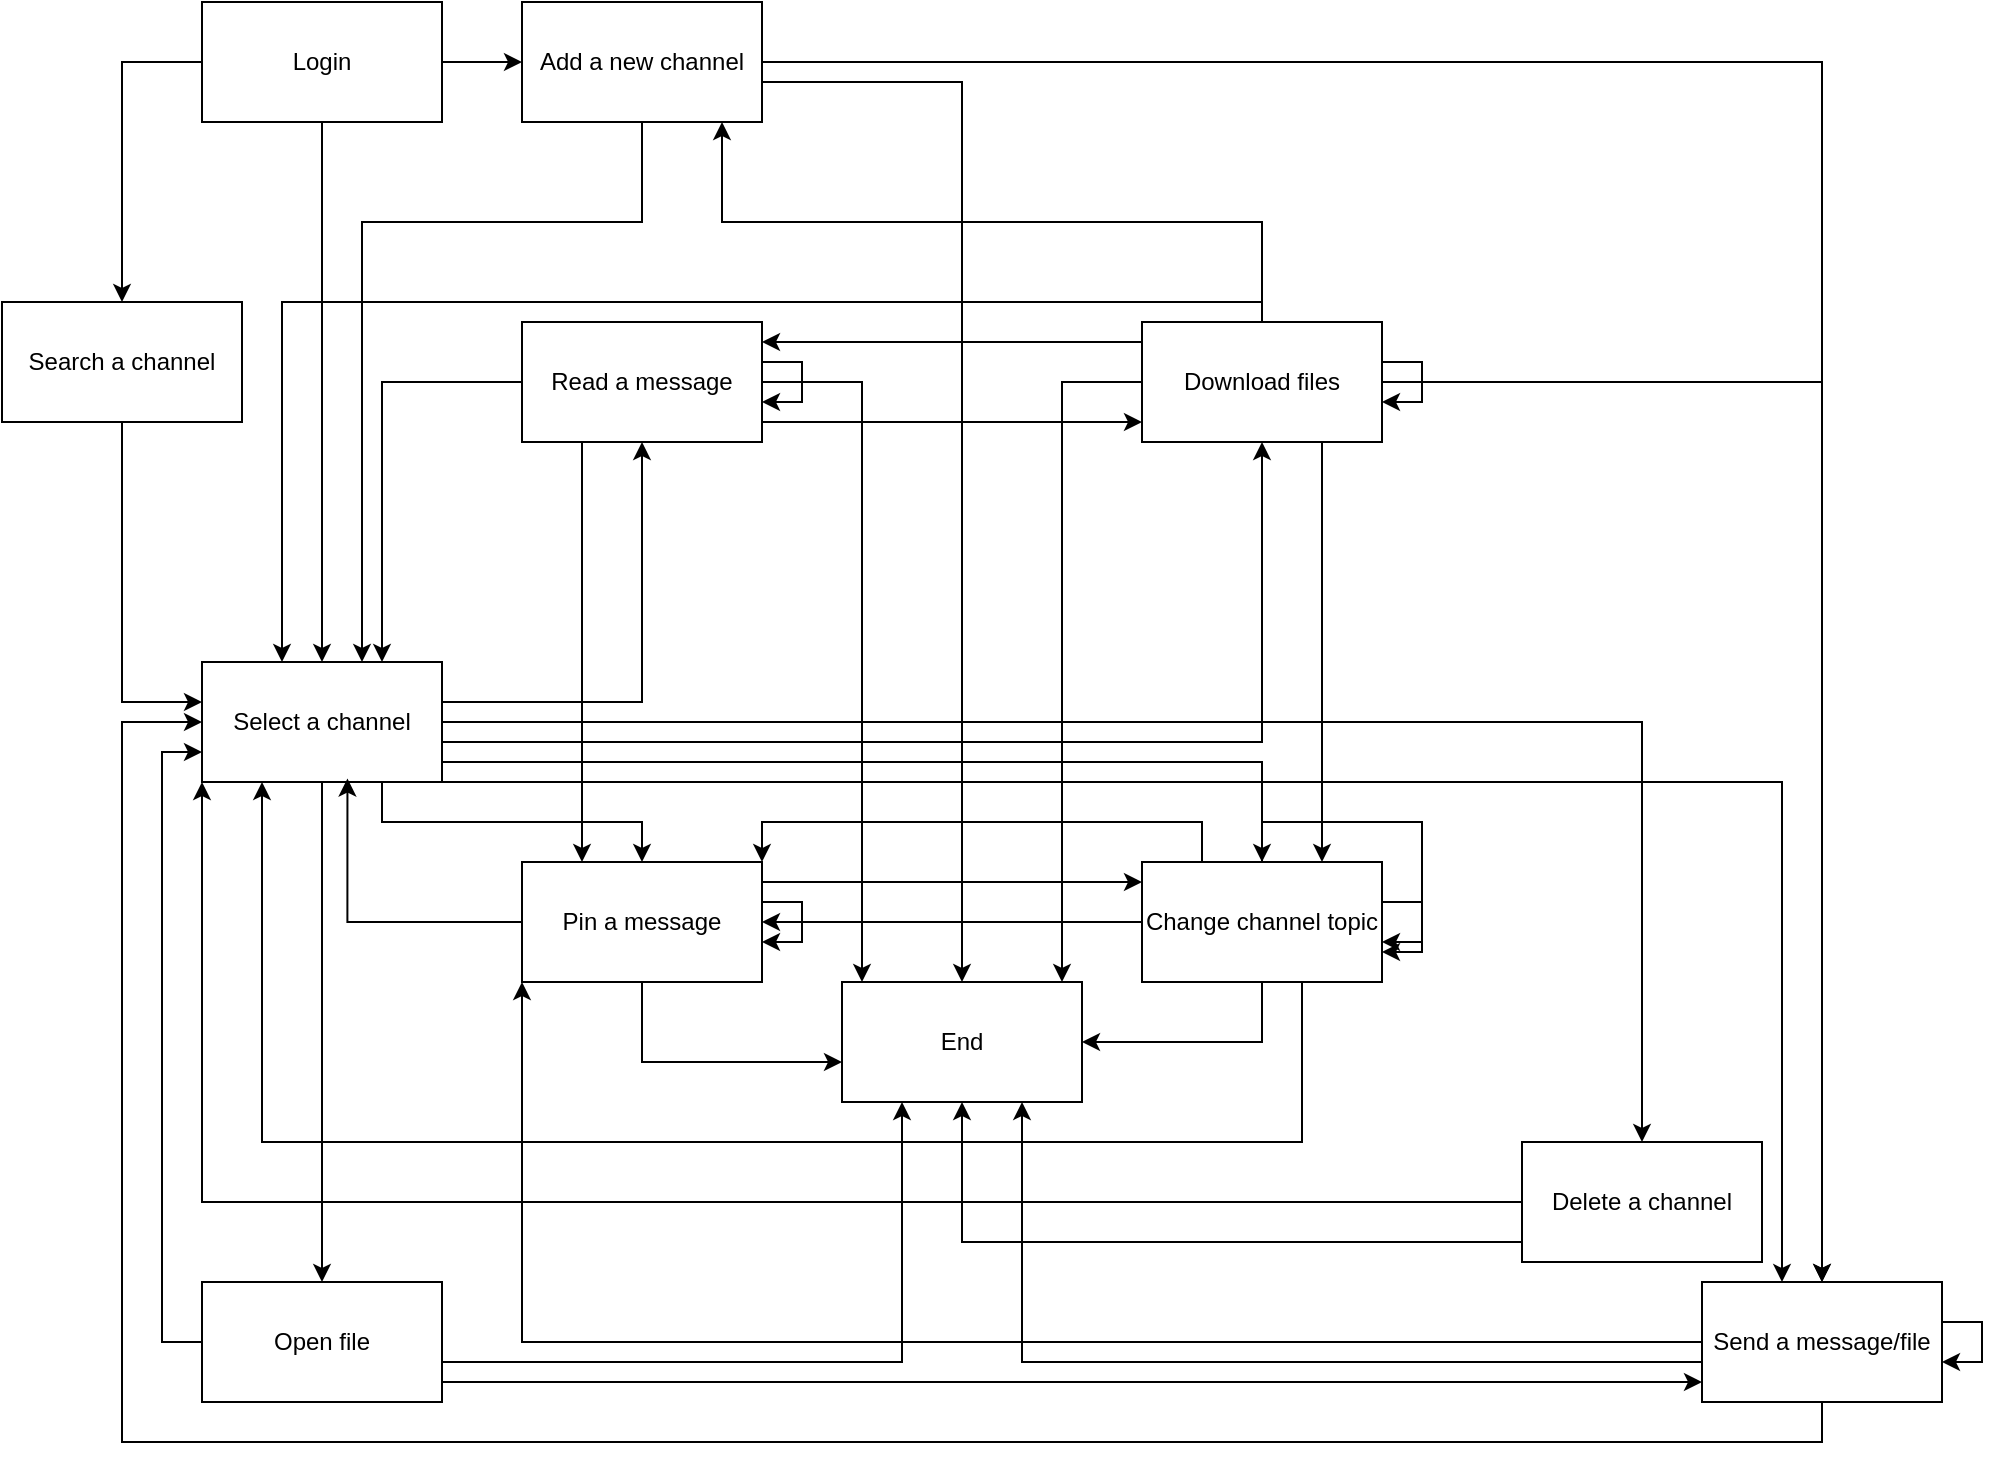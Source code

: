 <mxfile version="22.1.3" type="github">
  <diagram name="Page-1" id="IUICJ4abyswfcAE5CkRX">
    <mxGraphModel dx="1821" dy="618" grid="1" gridSize="10" guides="1" tooltips="1" connect="1" arrows="1" fold="1" page="1" pageScale="1" pageWidth="850" pageHeight="1100" math="0" shadow="0">
      <root>
        <mxCell id="0" />
        <mxCell id="1" parent="0" />
        <mxCell id="oSj_Bxfb-G65IRj9xR7D-7" style="edgeStyle=orthogonalEdgeStyle;rounded=0;orthogonalLoop=1;jettySize=auto;html=1;entryX=0;entryY=0.5;entryDx=0;entryDy=0;" parent="1" source="oSj_Bxfb-G65IRj9xR7D-1" target="oSj_Bxfb-G65IRj9xR7D-2" edge="1">
          <mxGeometry relative="1" as="geometry" />
        </mxCell>
        <mxCell id="oSj_Bxfb-G65IRj9xR7D-14" style="edgeStyle=orthogonalEdgeStyle;rounded=0;orthogonalLoop=1;jettySize=auto;html=1;" parent="1" source="oSj_Bxfb-G65IRj9xR7D-1" target="oSj_Bxfb-G65IRj9xR7D-9" edge="1">
          <mxGeometry relative="1" as="geometry">
            <Array as="points">
              <mxPoint x="50" y="330" />
            </Array>
          </mxGeometry>
        </mxCell>
        <mxCell id="oSj_Bxfb-G65IRj9xR7D-17" style="edgeStyle=orthogonalEdgeStyle;rounded=0;orthogonalLoop=1;jettySize=auto;html=1;" parent="1" source="oSj_Bxfb-G65IRj9xR7D-1" target="oSj_Bxfb-G65IRj9xR7D-12" edge="1">
          <mxGeometry relative="1" as="geometry" />
        </mxCell>
        <mxCell id="oSj_Bxfb-G65IRj9xR7D-1" value="Login" style="rounded=0;whiteSpace=wrap;html=1;" parent="1" vertex="1">
          <mxGeometry x="90" y="300" width="120" height="60" as="geometry" />
        </mxCell>
        <mxCell id="oSj_Bxfb-G65IRj9xR7D-11" style="edgeStyle=orthogonalEdgeStyle;rounded=0;orthogonalLoop=1;jettySize=auto;html=1;" parent="1" source="oSj_Bxfb-G65IRj9xR7D-2" target="oSj_Bxfb-G65IRj9xR7D-3" edge="1">
          <mxGeometry relative="1" as="geometry" />
        </mxCell>
        <mxCell id="9ImhwKFZS01UdK5u9Hjt-4" style="edgeStyle=orthogonalEdgeStyle;rounded=0;orthogonalLoop=1;jettySize=auto;html=1;" edge="1" parent="1" source="oSj_Bxfb-G65IRj9xR7D-2" target="oSj_Bxfb-G65IRj9xR7D-27">
          <mxGeometry relative="1" as="geometry">
            <Array as="points">
              <mxPoint x="470" y="340" />
            </Array>
          </mxGeometry>
        </mxCell>
        <mxCell id="9ImhwKFZS01UdK5u9Hjt-6" style="edgeStyle=orthogonalEdgeStyle;rounded=0;orthogonalLoop=1;jettySize=auto;html=1;" edge="1" parent="1" source="oSj_Bxfb-G65IRj9xR7D-2" target="oSj_Bxfb-G65IRj9xR7D-12">
          <mxGeometry relative="1" as="geometry">
            <Array as="points">
              <mxPoint x="310" y="410" />
              <mxPoint x="170" y="410" />
            </Array>
          </mxGeometry>
        </mxCell>
        <mxCell id="oSj_Bxfb-G65IRj9xR7D-2" value="Add a new channel" style="rounded=0;whiteSpace=wrap;html=1;" parent="1" vertex="1">
          <mxGeometry x="250" y="300" width="120" height="60" as="geometry" />
        </mxCell>
        <mxCell id="oSj_Bxfb-G65IRj9xR7D-32" style="edgeStyle=orthogonalEdgeStyle;rounded=0;orthogonalLoop=1;jettySize=auto;html=1;entryX=0.75;entryY=1;entryDx=0;entryDy=0;" parent="1" source="oSj_Bxfb-G65IRj9xR7D-3" target="oSj_Bxfb-G65IRj9xR7D-27" edge="1">
          <mxGeometry relative="1" as="geometry">
            <Array as="points">
              <mxPoint x="500" y="980" />
            </Array>
          </mxGeometry>
        </mxCell>
        <mxCell id="9ImhwKFZS01UdK5u9Hjt-11" style="edgeStyle=orthogonalEdgeStyle;rounded=0;orthogonalLoop=1;jettySize=auto;html=1;entryX=0;entryY=0.5;entryDx=0;entryDy=0;" edge="1" parent="1" source="oSj_Bxfb-G65IRj9xR7D-3" target="oSj_Bxfb-G65IRj9xR7D-12">
          <mxGeometry relative="1" as="geometry">
            <Array as="points">
              <mxPoint x="900" y="1020" />
              <mxPoint x="50" y="1020" />
              <mxPoint x="50" y="660" />
            </Array>
          </mxGeometry>
        </mxCell>
        <mxCell id="9ImhwKFZS01UdK5u9Hjt-18" style="edgeStyle=orthogonalEdgeStyle;rounded=0;orthogonalLoop=1;jettySize=auto;html=1;entryX=0;entryY=1;entryDx=0;entryDy=0;" edge="1" parent="1" source="oSj_Bxfb-G65IRj9xR7D-3" target="oSj_Bxfb-G65IRj9xR7D-25">
          <mxGeometry relative="1" as="geometry" />
        </mxCell>
        <mxCell id="oSj_Bxfb-G65IRj9xR7D-3" value="Send a message/file" style="rounded=0;whiteSpace=wrap;html=1;" parent="1" vertex="1">
          <mxGeometry x="840" y="940" width="120" height="60" as="geometry" />
        </mxCell>
        <mxCell id="oSj_Bxfb-G65IRj9xR7D-49" style="edgeStyle=orthogonalEdgeStyle;rounded=0;orthogonalLoop=1;jettySize=auto;html=1;" parent="1" source="oSj_Bxfb-G65IRj9xR7D-9" target="oSj_Bxfb-G65IRj9xR7D-12" edge="1">
          <mxGeometry relative="1" as="geometry">
            <Array as="points">
              <mxPoint x="50" y="650" />
            </Array>
          </mxGeometry>
        </mxCell>
        <mxCell id="oSj_Bxfb-G65IRj9xR7D-9" value="Search a channel" style="rounded=0;whiteSpace=wrap;html=1;" parent="1" vertex="1">
          <mxGeometry x="-10" y="450" width="120" height="60" as="geometry" />
        </mxCell>
        <mxCell id="oSj_Bxfb-G65IRj9xR7D-30" style="edgeStyle=orthogonalEdgeStyle;rounded=0;orthogonalLoop=1;jettySize=auto;html=1;" parent="1" source="oSj_Bxfb-G65IRj9xR7D-10" target="oSj_Bxfb-G65IRj9xR7D-27" edge="1">
          <mxGeometry relative="1" as="geometry">
            <Array as="points">
              <mxPoint x="470" y="920" />
            </Array>
          </mxGeometry>
        </mxCell>
        <mxCell id="9ImhwKFZS01UdK5u9Hjt-1" style="edgeStyle=orthogonalEdgeStyle;rounded=0;orthogonalLoop=1;jettySize=auto;html=1;entryX=0;entryY=1;entryDx=0;entryDy=0;" edge="1" parent="1" source="oSj_Bxfb-G65IRj9xR7D-10" target="oSj_Bxfb-G65IRj9xR7D-12">
          <mxGeometry relative="1" as="geometry" />
        </mxCell>
        <mxCell id="oSj_Bxfb-G65IRj9xR7D-10" value="Delete a channel" style="rounded=0;whiteSpace=wrap;html=1;" parent="1" vertex="1">
          <mxGeometry x="750" y="870" width="120" height="60" as="geometry" />
        </mxCell>
        <mxCell id="oSj_Bxfb-G65IRj9xR7D-16" style="edgeStyle=orthogonalEdgeStyle;rounded=0;orthogonalLoop=1;jettySize=auto;html=1;" parent="1" source="oSj_Bxfb-G65IRj9xR7D-12" target="oSj_Bxfb-G65IRj9xR7D-3" edge="1">
          <mxGeometry relative="1" as="geometry">
            <Array as="points">
              <mxPoint x="880" y="690" />
            </Array>
          </mxGeometry>
        </mxCell>
        <mxCell id="oSj_Bxfb-G65IRj9xR7D-19" style="edgeStyle=orthogonalEdgeStyle;rounded=0;orthogonalLoop=1;jettySize=auto;html=1;" parent="1" source="oSj_Bxfb-G65IRj9xR7D-12" target="oSj_Bxfb-G65IRj9xR7D-10" edge="1">
          <mxGeometry relative="1" as="geometry" />
        </mxCell>
        <mxCell id="oSj_Bxfb-G65IRj9xR7D-22" style="edgeStyle=orthogonalEdgeStyle;rounded=0;orthogonalLoop=1;jettySize=auto;html=1;" parent="1" source="oSj_Bxfb-G65IRj9xR7D-12" target="oSj_Bxfb-G65IRj9xR7D-21" edge="1">
          <mxGeometry relative="1" as="geometry">
            <Array as="points">
              <mxPoint x="620" y="680" />
            </Array>
          </mxGeometry>
        </mxCell>
        <mxCell id="oSj_Bxfb-G65IRj9xR7D-24" style="edgeStyle=orthogonalEdgeStyle;rounded=0;orthogonalLoop=1;jettySize=auto;html=1;" parent="1" source="oSj_Bxfb-G65IRj9xR7D-12" target="oSj_Bxfb-G65IRj9xR7D-23" edge="1">
          <mxGeometry relative="1" as="geometry">
            <Array as="points">
              <mxPoint x="620" y="670" />
            </Array>
          </mxGeometry>
        </mxCell>
        <mxCell id="oSj_Bxfb-G65IRj9xR7D-26" style="edgeStyle=orthogonalEdgeStyle;rounded=0;orthogonalLoop=1;jettySize=auto;html=1;" parent="1" source="oSj_Bxfb-G65IRj9xR7D-12" target="oSj_Bxfb-G65IRj9xR7D-25" edge="1">
          <mxGeometry relative="1" as="geometry">
            <Array as="points">
              <mxPoint x="180" y="710" />
              <mxPoint x="310" y="710" />
            </Array>
          </mxGeometry>
        </mxCell>
        <mxCell id="oSj_Bxfb-G65IRj9xR7D-36" style="edgeStyle=orthogonalEdgeStyle;rounded=0;orthogonalLoop=1;jettySize=auto;html=1;" parent="1" source="oSj_Bxfb-G65IRj9xR7D-12" target="oSj_Bxfb-G65IRj9xR7D-35" edge="1">
          <mxGeometry relative="1" as="geometry" />
        </mxCell>
        <mxCell id="oSj_Bxfb-G65IRj9xR7D-42" style="edgeStyle=orthogonalEdgeStyle;rounded=0;orthogonalLoop=1;jettySize=auto;html=1;" parent="1" source="oSj_Bxfb-G65IRj9xR7D-12" target="oSj_Bxfb-G65IRj9xR7D-41" edge="1">
          <mxGeometry relative="1" as="geometry">
            <Array as="points">
              <mxPoint x="310" y="650" />
            </Array>
          </mxGeometry>
        </mxCell>
        <mxCell id="oSj_Bxfb-G65IRj9xR7D-12" value="Select a channel" style="rounded=0;whiteSpace=wrap;html=1;" parent="1" vertex="1">
          <mxGeometry x="90" y="630" width="120" height="60" as="geometry" />
        </mxCell>
        <mxCell id="oSj_Bxfb-G65IRj9xR7D-29" style="edgeStyle=orthogonalEdgeStyle;rounded=0;orthogonalLoop=1;jettySize=auto;html=1;" parent="1" source="oSj_Bxfb-G65IRj9xR7D-21" target="oSj_Bxfb-G65IRj9xR7D-27" edge="1">
          <mxGeometry relative="1" as="geometry">
            <Array as="points">
              <mxPoint x="620" y="820" />
            </Array>
          </mxGeometry>
        </mxCell>
        <mxCell id="9ImhwKFZS01UdK5u9Hjt-10" style="edgeStyle=orthogonalEdgeStyle;rounded=0;orthogonalLoop=1;jettySize=auto;html=1;entryX=0.25;entryY=1;entryDx=0;entryDy=0;" edge="1" parent="1" source="oSj_Bxfb-G65IRj9xR7D-21" target="oSj_Bxfb-G65IRj9xR7D-12">
          <mxGeometry relative="1" as="geometry">
            <Array as="points">
              <mxPoint x="640" y="870" />
              <mxPoint x="120" y="870" />
            </Array>
          </mxGeometry>
        </mxCell>
        <mxCell id="9ImhwKFZS01UdK5u9Hjt-14" style="edgeStyle=orthogonalEdgeStyle;rounded=0;orthogonalLoop=1;jettySize=auto;html=1;entryX=1;entryY=0;entryDx=0;entryDy=0;" edge="1" parent="1" source="oSj_Bxfb-G65IRj9xR7D-21" target="oSj_Bxfb-G65IRj9xR7D-25">
          <mxGeometry relative="1" as="geometry">
            <Array as="points">
              <mxPoint x="590" y="710" />
              <mxPoint x="370" y="710" />
            </Array>
          </mxGeometry>
        </mxCell>
        <mxCell id="9ImhwKFZS01UdK5u9Hjt-23" style="edgeStyle=orthogonalEdgeStyle;rounded=0;orthogonalLoop=1;jettySize=auto;html=1;" edge="1" parent="1" source="oSj_Bxfb-G65IRj9xR7D-21" target="oSj_Bxfb-G65IRj9xR7D-25">
          <mxGeometry relative="1" as="geometry">
            <Array as="points">
              <mxPoint x="510" y="760" />
              <mxPoint x="510" y="760" />
            </Array>
          </mxGeometry>
        </mxCell>
        <mxCell id="oSj_Bxfb-G65IRj9xR7D-21" value="Change channel topic" style="rounded=0;whiteSpace=wrap;html=1;" parent="1" vertex="1">
          <mxGeometry x="560" y="730" width="120" height="60" as="geometry" />
        </mxCell>
        <mxCell id="oSj_Bxfb-G65IRj9xR7D-48" style="edgeStyle=orthogonalEdgeStyle;rounded=0;orthogonalLoop=1;jettySize=auto;html=1;" parent="1" source="oSj_Bxfb-G65IRj9xR7D-23" target="oSj_Bxfb-G65IRj9xR7D-3" edge="1">
          <mxGeometry relative="1" as="geometry" />
        </mxCell>
        <mxCell id="9ImhwKFZS01UdK5u9Hjt-3" style="edgeStyle=orthogonalEdgeStyle;rounded=0;orthogonalLoop=1;jettySize=auto;html=1;" edge="1" parent="1" source="oSj_Bxfb-G65IRj9xR7D-23" target="oSj_Bxfb-G65IRj9xR7D-27">
          <mxGeometry relative="1" as="geometry">
            <Array as="points">
              <mxPoint x="520" y="490" />
            </Array>
          </mxGeometry>
        </mxCell>
        <mxCell id="9ImhwKFZS01UdK5u9Hjt-13" style="edgeStyle=orthogonalEdgeStyle;rounded=0;orthogonalLoop=1;jettySize=auto;html=1;" edge="1" parent="1" source="oSj_Bxfb-G65IRj9xR7D-23" target="oSj_Bxfb-G65IRj9xR7D-21">
          <mxGeometry relative="1" as="geometry">
            <Array as="points">
              <mxPoint x="650" y="620" />
              <mxPoint x="650" y="620" />
            </Array>
          </mxGeometry>
        </mxCell>
        <mxCell id="9ImhwKFZS01UdK5u9Hjt-15" style="edgeStyle=orthogonalEdgeStyle;rounded=0;orthogonalLoop=1;jettySize=auto;html=1;" edge="1" parent="1" source="oSj_Bxfb-G65IRj9xR7D-23" target="oSj_Bxfb-G65IRj9xR7D-41">
          <mxGeometry relative="1" as="geometry">
            <Array as="points">
              <mxPoint x="460" y="470" />
              <mxPoint x="460" y="470" />
            </Array>
          </mxGeometry>
        </mxCell>
        <mxCell id="9ImhwKFZS01UdK5u9Hjt-19" style="edgeStyle=orthogonalEdgeStyle;rounded=0;orthogonalLoop=1;jettySize=auto;html=1;" edge="1" parent="1" source="oSj_Bxfb-G65IRj9xR7D-23" target="oSj_Bxfb-G65IRj9xR7D-2">
          <mxGeometry relative="1" as="geometry">
            <Array as="points">
              <mxPoint x="620" y="410" />
              <mxPoint x="350" y="410" />
            </Array>
          </mxGeometry>
        </mxCell>
        <mxCell id="oSj_Bxfb-G65IRj9xR7D-23" value="Download files" style="rounded=0;whiteSpace=wrap;html=1;" parent="1" vertex="1">
          <mxGeometry x="560" y="460" width="120" height="60" as="geometry" />
        </mxCell>
        <mxCell id="oSj_Bxfb-G65IRj9xR7D-28" style="edgeStyle=orthogonalEdgeStyle;rounded=0;orthogonalLoop=1;jettySize=auto;html=1;" parent="1" source="oSj_Bxfb-G65IRj9xR7D-25" target="oSj_Bxfb-G65IRj9xR7D-27" edge="1">
          <mxGeometry relative="1" as="geometry">
            <Array as="points">
              <mxPoint x="310" y="830" />
            </Array>
          </mxGeometry>
        </mxCell>
        <mxCell id="9ImhwKFZS01UdK5u9Hjt-17" style="edgeStyle=orthogonalEdgeStyle;rounded=0;orthogonalLoop=1;jettySize=auto;html=1;" edge="1" parent="1" source="oSj_Bxfb-G65IRj9xR7D-25" target="oSj_Bxfb-G65IRj9xR7D-21">
          <mxGeometry relative="1" as="geometry">
            <Array as="points">
              <mxPoint x="460" y="740" />
              <mxPoint x="460" y="740" />
            </Array>
          </mxGeometry>
        </mxCell>
        <mxCell id="oSj_Bxfb-G65IRj9xR7D-25" value="Pin a message" style="rounded=0;whiteSpace=wrap;html=1;" parent="1" vertex="1">
          <mxGeometry x="250" y="730" width="120" height="60" as="geometry" />
        </mxCell>
        <mxCell id="oSj_Bxfb-G65IRj9xR7D-27" value="End" style="rounded=0;whiteSpace=wrap;html=1;" parent="1" vertex="1">
          <mxGeometry x="410" y="790" width="120" height="60" as="geometry" />
        </mxCell>
        <mxCell id="oSj_Bxfb-G65IRj9xR7D-31" style="edgeStyle=orthogonalEdgeStyle;rounded=0;orthogonalLoop=1;jettySize=auto;html=1;" parent="1" source="oSj_Bxfb-G65IRj9xR7D-3" target="oSj_Bxfb-G65IRj9xR7D-3" edge="1">
          <mxGeometry relative="1" as="geometry" />
        </mxCell>
        <mxCell id="oSj_Bxfb-G65IRj9xR7D-37" style="edgeStyle=orthogonalEdgeStyle;rounded=0;orthogonalLoop=1;jettySize=auto;html=1;" parent="1" source="oSj_Bxfb-G65IRj9xR7D-35" target="oSj_Bxfb-G65IRj9xR7D-27" edge="1">
          <mxGeometry relative="1" as="geometry">
            <Array as="points">
              <mxPoint x="440" y="980" />
            </Array>
          </mxGeometry>
        </mxCell>
        <mxCell id="oSj_Bxfb-G65IRj9xR7D-39" style="edgeStyle=orthogonalEdgeStyle;rounded=0;orthogonalLoop=1;jettySize=auto;html=1;" parent="1" source="oSj_Bxfb-G65IRj9xR7D-35" target="oSj_Bxfb-G65IRj9xR7D-3" edge="1">
          <mxGeometry relative="1" as="geometry">
            <Array as="points">
              <mxPoint x="520" y="990" />
              <mxPoint x="520" y="990" />
            </Array>
          </mxGeometry>
        </mxCell>
        <mxCell id="9ImhwKFZS01UdK5u9Hjt-12" style="edgeStyle=orthogonalEdgeStyle;rounded=0;orthogonalLoop=1;jettySize=auto;html=1;entryX=0;entryY=0.75;entryDx=0;entryDy=0;" edge="1" parent="1" source="oSj_Bxfb-G65IRj9xR7D-35" target="oSj_Bxfb-G65IRj9xR7D-12">
          <mxGeometry relative="1" as="geometry">
            <Array as="points">
              <mxPoint x="70" y="970" />
              <mxPoint x="70" y="675" />
            </Array>
          </mxGeometry>
        </mxCell>
        <mxCell id="oSj_Bxfb-G65IRj9xR7D-35" value="Open file" style="rounded=0;whiteSpace=wrap;html=1;" parent="1" vertex="1">
          <mxGeometry x="90" y="940" width="120" height="60" as="geometry" />
        </mxCell>
        <mxCell id="oSj_Bxfb-G65IRj9xR7D-44" style="edgeStyle=orthogonalEdgeStyle;rounded=0;orthogonalLoop=1;jettySize=auto;html=1;" parent="1" source="oSj_Bxfb-G65IRj9xR7D-41" target="oSj_Bxfb-G65IRj9xR7D-27" edge="1">
          <mxGeometry relative="1" as="geometry">
            <Array as="points">
              <mxPoint x="420" y="490" />
            </Array>
          </mxGeometry>
        </mxCell>
        <mxCell id="9ImhwKFZS01UdK5u9Hjt-7" style="edgeStyle=orthogonalEdgeStyle;rounded=0;orthogonalLoop=1;jettySize=auto;html=1;entryX=0.75;entryY=0;entryDx=0;entryDy=0;" edge="1" parent="1" source="oSj_Bxfb-G65IRj9xR7D-41" target="oSj_Bxfb-G65IRj9xR7D-12">
          <mxGeometry relative="1" as="geometry" />
        </mxCell>
        <mxCell id="9ImhwKFZS01UdK5u9Hjt-21" style="edgeStyle=orthogonalEdgeStyle;rounded=0;orthogonalLoop=1;jettySize=auto;html=1;" edge="1" parent="1" source="oSj_Bxfb-G65IRj9xR7D-41" target="oSj_Bxfb-G65IRj9xR7D-23">
          <mxGeometry relative="1" as="geometry">
            <Array as="points">
              <mxPoint x="460" y="510" />
              <mxPoint x="460" y="510" />
            </Array>
          </mxGeometry>
        </mxCell>
        <mxCell id="9ImhwKFZS01UdK5u9Hjt-22" style="edgeStyle=orthogonalEdgeStyle;rounded=0;orthogonalLoop=1;jettySize=auto;html=1;entryX=0.25;entryY=0;entryDx=0;entryDy=0;" edge="1" parent="1" source="oSj_Bxfb-G65IRj9xR7D-41" target="oSj_Bxfb-G65IRj9xR7D-25">
          <mxGeometry relative="1" as="geometry">
            <Array as="points">
              <mxPoint x="280" y="570" />
              <mxPoint x="280" y="570" />
            </Array>
          </mxGeometry>
        </mxCell>
        <mxCell id="oSj_Bxfb-G65IRj9xR7D-41" value="Read a message" style="rounded=0;whiteSpace=wrap;html=1;" parent="1" vertex="1">
          <mxGeometry x="250" y="460" width="120" height="60" as="geometry" />
        </mxCell>
        <mxCell id="oSj_Bxfb-G65IRj9xR7D-43" style="edgeStyle=orthogonalEdgeStyle;rounded=0;orthogonalLoop=1;jettySize=auto;html=1;" parent="1" source="oSj_Bxfb-G65IRj9xR7D-41" target="oSj_Bxfb-G65IRj9xR7D-41" edge="1">
          <mxGeometry relative="1" as="geometry" />
        </mxCell>
        <mxCell id="oSj_Bxfb-G65IRj9xR7D-45" style="edgeStyle=orthogonalEdgeStyle;rounded=0;orthogonalLoop=1;jettySize=auto;html=1;" parent="1" source="oSj_Bxfb-G65IRj9xR7D-25" target="oSj_Bxfb-G65IRj9xR7D-25" edge="1">
          <mxGeometry relative="1" as="geometry" />
        </mxCell>
        <mxCell id="oSj_Bxfb-G65IRj9xR7D-47" style="edgeStyle=orthogonalEdgeStyle;rounded=0;orthogonalLoop=1;jettySize=auto;html=1;" parent="1" source="oSj_Bxfb-G65IRj9xR7D-23" target="oSj_Bxfb-G65IRj9xR7D-23" edge="1">
          <mxGeometry relative="1" as="geometry" />
        </mxCell>
        <mxCell id="oSj_Bxfb-G65IRj9xR7D-50" style="edgeStyle=orthogonalEdgeStyle;rounded=0;orthogonalLoop=1;jettySize=auto;html=1;entryX=1;entryY=0.75;entryDx=0;entryDy=0;" parent="1" source="oSj_Bxfb-G65IRj9xR7D-21" target="oSj_Bxfb-G65IRj9xR7D-21" edge="1">
          <mxGeometry relative="1" as="geometry" />
        </mxCell>
        <mxCell id="9ImhwKFZS01UdK5u9Hjt-8" style="edgeStyle=orthogonalEdgeStyle;rounded=0;orthogonalLoop=1;jettySize=auto;html=1;" edge="1" parent="1" source="oSj_Bxfb-G65IRj9xR7D-23" target="oSj_Bxfb-G65IRj9xR7D-12">
          <mxGeometry relative="1" as="geometry">
            <Array as="points">
              <mxPoint x="620" y="450" />
              <mxPoint x="130" y="450" />
            </Array>
          </mxGeometry>
        </mxCell>
        <mxCell id="9ImhwKFZS01UdK5u9Hjt-9" style="edgeStyle=orthogonalEdgeStyle;rounded=0;orthogonalLoop=1;jettySize=auto;html=1;entryX=0.606;entryY=0.971;entryDx=0;entryDy=0;entryPerimeter=0;" edge="1" parent="1" source="oSj_Bxfb-G65IRj9xR7D-25" target="oSj_Bxfb-G65IRj9xR7D-12">
          <mxGeometry relative="1" as="geometry" />
        </mxCell>
        <mxCell id="9ImhwKFZS01UdK5u9Hjt-24" style="edgeStyle=orthogonalEdgeStyle;rounded=0;orthogonalLoop=1;jettySize=auto;html=1;" edge="1" parent="1" source="oSj_Bxfb-G65IRj9xR7D-21" target="oSj_Bxfb-G65IRj9xR7D-21">
          <mxGeometry relative="1" as="geometry" />
        </mxCell>
      </root>
    </mxGraphModel>
  </diagram>
</mxfile>
